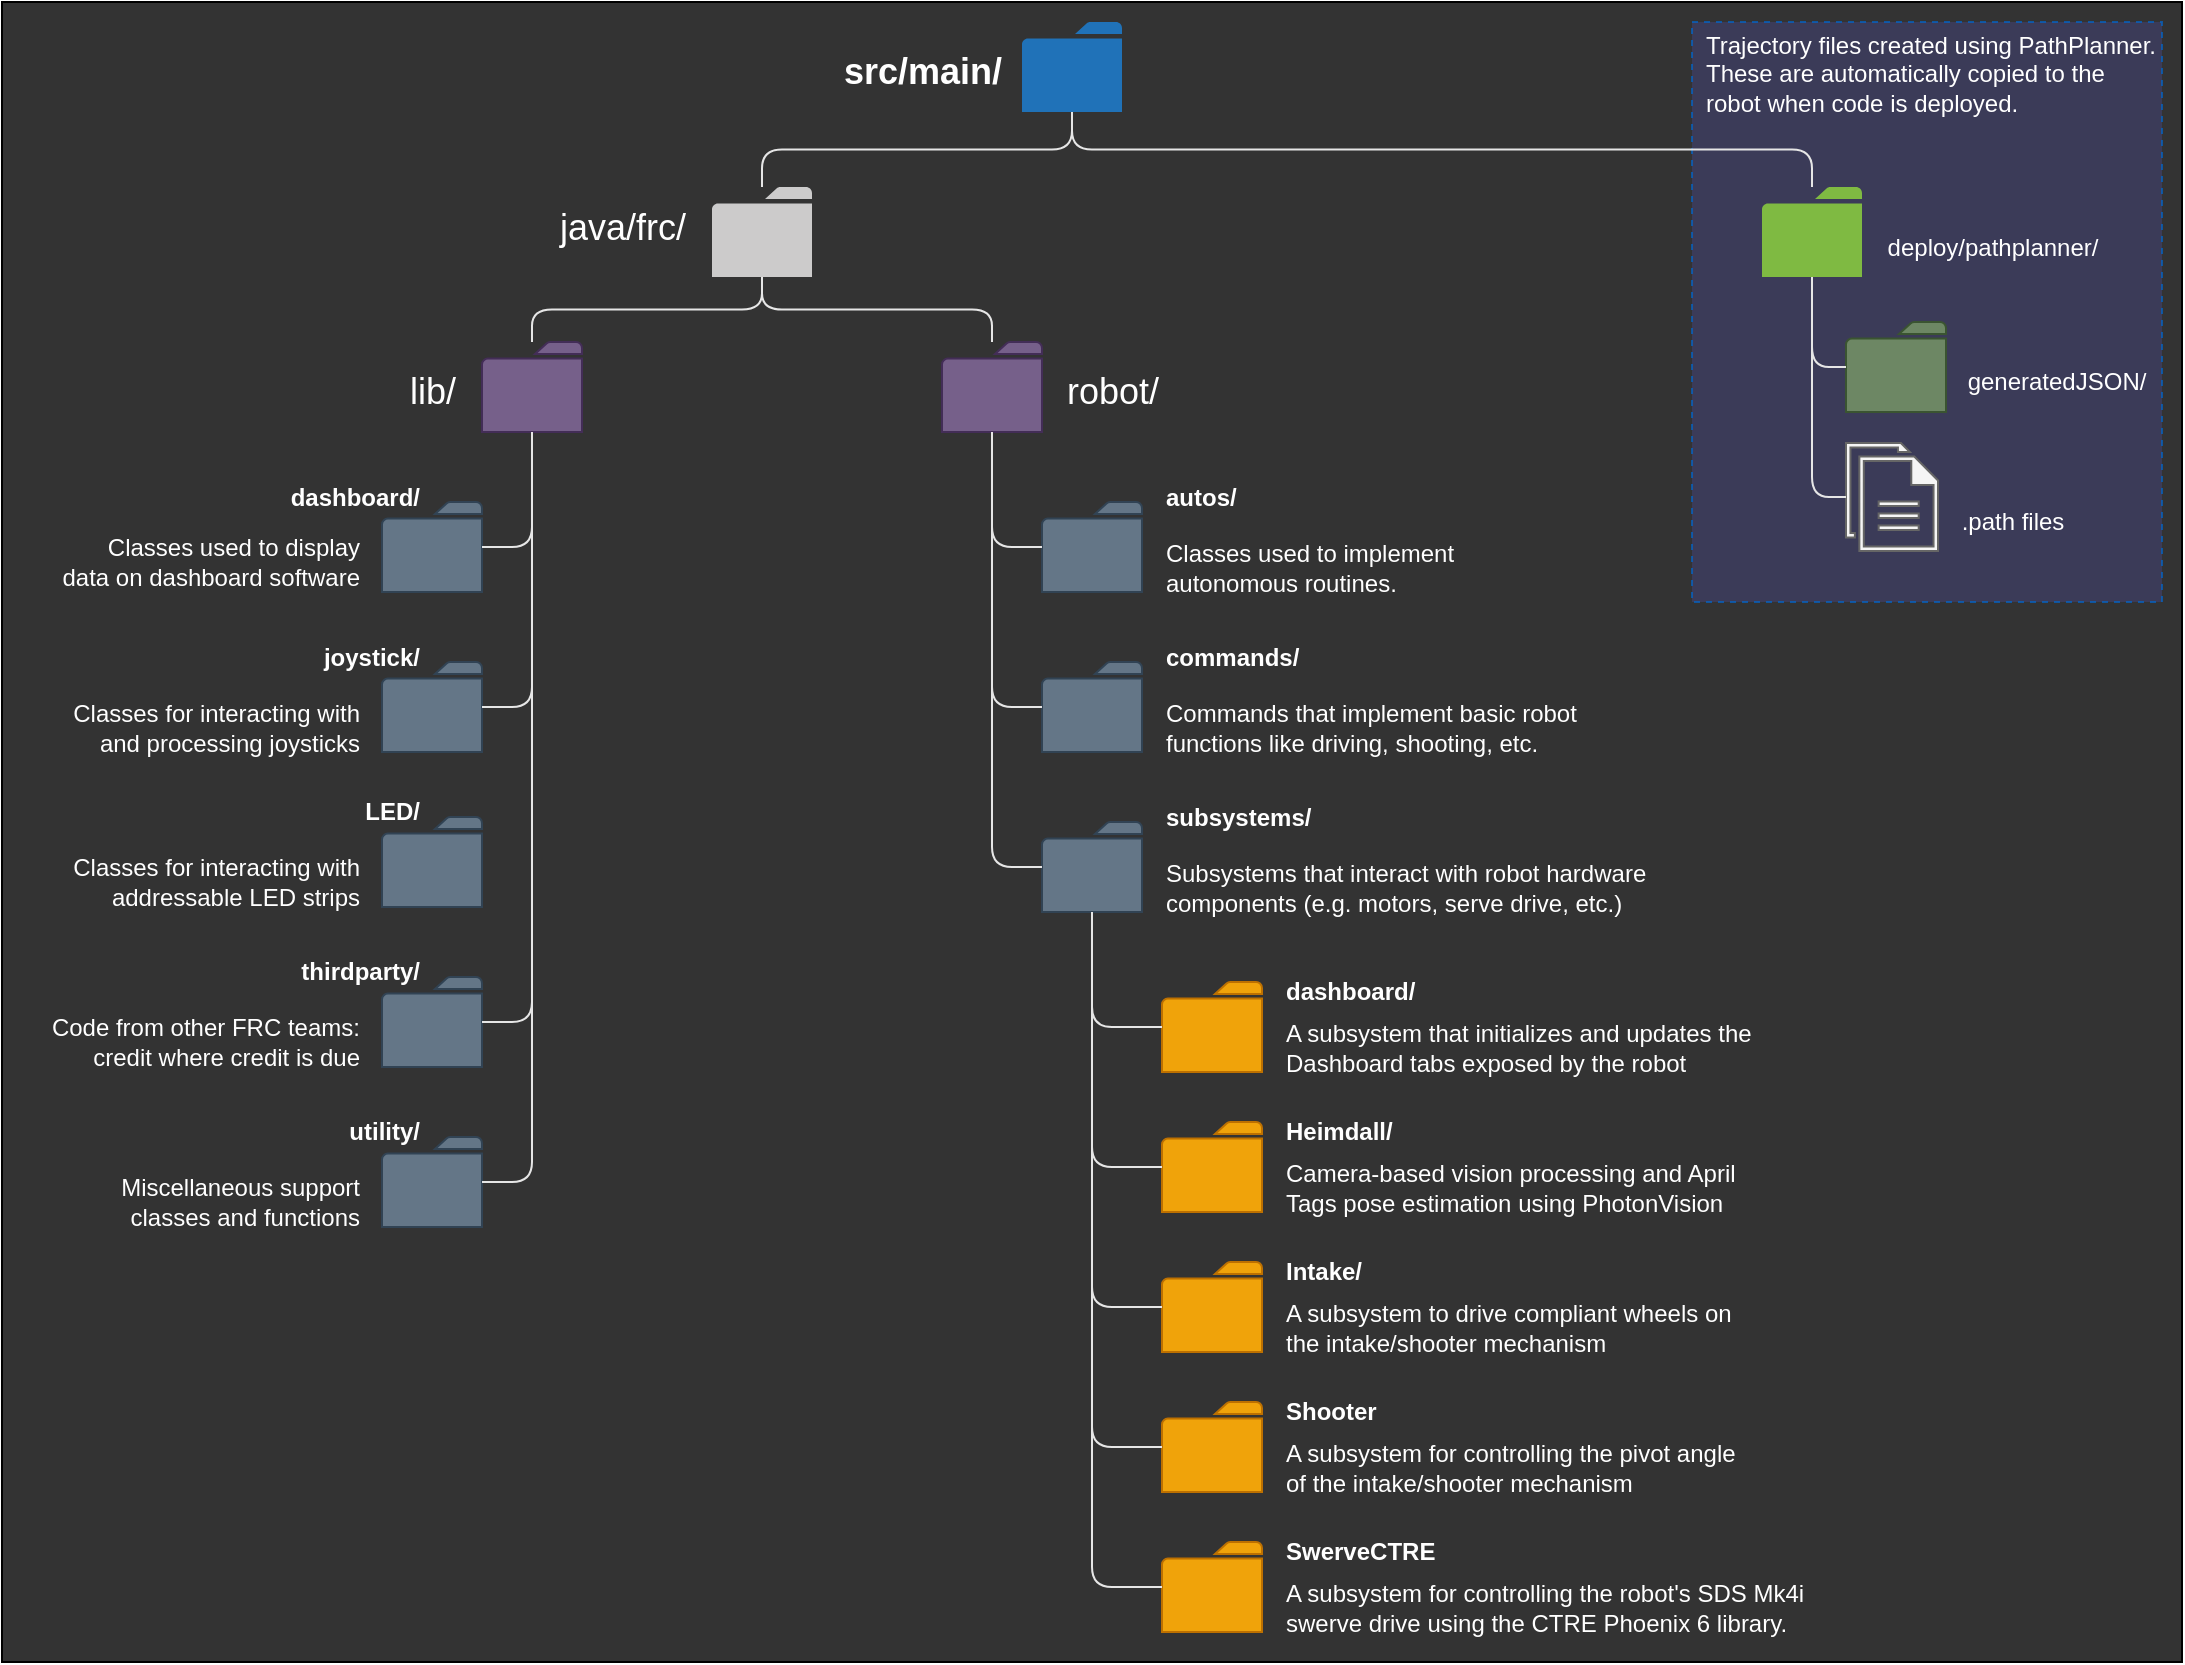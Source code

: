 <mxfile>
    <diagram id="SspJnY90TLb4_lbSzdJv" name="Page-1">
        <mxGraphModel dx="1278" dy="606" grid="1" gridSize="10" guides="1" tooltips="1" connect="1" arrows="1" fold="1" page="1" pageScale="1" pageWidth="1100" pageHeight="850" math="0" shadow="0">
            <root>
                <mxCell id="0"/>
                <mxCell id="75" value="Background" style="locked=1;" parent="0"/>
                <mxCell id="76" value="" style="rounded=0;whiteSpace=wrap;html=1;fontSize=18;fillColor=#333333;" parent="75" vertex="1">
                    <mxGeometry width="1090" height="830" as="geometry"/>
                </mxCell>
                <mxCell id="1" value="file-tree" parent="0"/>
                <mxCell id="85" value="" style="rounded=0;whiteSpace=wrap;html=1;fontSize=18;fillColor=#3F3F69;strokeColor=#0066CC;fontColor=#ffffff;dashed=1;opacity=70;" parent="1" vertex="1">
                    <mxGeometry x="845" y="10" width="235" height="290" as="geometry"/>
                </mxCell>
                <mxCell id="11" style="edgeStyle=orthogonalEdgeStyle;html=1;exitX=0.5;exitY=1;exitDx=0;exitDy=0;exitPerimeter=0;strokeColor=#E6E6E6;endArrow=none;endFill=0;fontColor=#FFFFFF;" parent="1" source="2" target="4" edge="1">
                    <mxGeometry relative="1" as="geometry"/>
                </mxCell>
                <mxCell id="2" value="" style="sketch=0;pointerEvents=1;shadow=0;dashed=0;html=1;strokeColor=none;labelPosition=center;verticalLabelPosition=bottom;verticalAlign=top;outlineConnect=0;align=center;shape=mxgraph.office.concepts.folder;fillColor=#2072B8;points=[[0.5,1,0,0,0]];fontColor=#FFFFFF;" parent="1" vertex="1">
                    <mxGeometry x="510" y="10" width="50" height="45" as="geometry"/>
                </mxCell>
                <mxCell id="18" style="edgeStyle=orthogonalEdgeStyle;html=1;exitX=0.5;exitY=1;exitDx=0;exitDy=0;exitPerimeter=0;strokeColor=#E6E6E6;endArrow=none;endFill=0;fontColor=#FFFFFF;" parent="1" source="4" target="13" edge="1">
                    <mxGeometry relative="1" as="geometry"/>
                </mxCell>
                <mxCell id="19" style="edgeStyle=orthogonalEdgeStyle;html=1;exitX=0.5;exitY=1;exitDx=0;exitDy=0;exitPerimeter=0;strokeColor=#E6E6E6;endArrow=none;endFill=0;fontColor=#FFFFFF;" parent="1" source="4" target="16" edge="1">
                    <mxGeometry relative="1" as="geometry"/>
                </mxCell>
                <mxCell id="4" value="" style="sketch=0;pointerEvents=1;shadow=0;dashed=0;html=1;strokeColor=none;labelPosition=center;verticalLabelPosition=bottom;verticalAlign=top;outlineConnect=0;align=center;shape=mxgraph.office.concepts.folder;fillColor=#CCCBCB;points=[[0.5,0,0,0,0],[0.5,1,0,0,0]];fontColor=#FFFFFF;" parent="1" vertex="1">
                    <mxGeometry x="355" y="92.5" width="50" height="45" as="geometry"/>
                </mxCell>
                <mxCell id="6" value="&lt;font style=&quot;font-size: 18px;&quot;&gt;java/frc/&lt;/font&gt;" style="text;html=1;align=center;verticalAlign=middle;resizable=0;points=[];autosize=1;strokeColor=none;fillColor=none;fontColor=#FFFFFF;" parent="1" vertex="1">
                    <mxGeometry x="265" y="92.5" width="90" height="40" as="geometry"/>
                </mxCell>
                <UserObject label="deploy/pathplanner/" link="./src/main/deploy/pathplanner" id="5">
                    <mxCell style="text;html=1;align=center;verticalAlign=middle;resizable=0;points=[];autosize=1;strokeColor=none;fillColor=none;fontColor=#FFFFFF;" parent="1" vertex="1">
                        <mxGeometry x="930" y="107.5" width="130" height="30" as="geometry"/>
                    </mxCell>
                </UserObject>
                <mxCell id="8" value="&lt;font style=&quot;font-size: 18px;&quot;&gt;&lt;b&gt;src/main/&lt;/b&gt;&lt;/font&gt;" style="text;html=1;align=center;verticalAlign=middle;resizable=0;points=[];autosize=1;strokeColor=none;fillColor=none;fontColor=#FFFFFF;" parent="1" vertex="1">
                    <mxGeometry x="410" y="15" width="100" height="40" as="geometry"/>
                </mxCell>
                <mxCell id="12" style="edgeStyle=orthogonalEdgeStyle;html=1;exitX=0.5;exitY=1;exitDx=0;exitDy=0;exitPerimeter=0;strokeColor=#E6E6E6;endArrow=none;endFill=0;fontColor=#FFFFFF;" parent="1" source="2" target="14" edge="1">
                    <mxGeometry relative="1" as="geometry">
                        <mxPoint x="545" y="65" as="sourcePoint"/>
                        <mxPoint x="725" y="92.5" as="targetPoint"/>
                    </mxGeometry>
                </mxCell>
                <mxCell id="13" value="" style="sketch=0;pointerEvents=1;shadow=0;dashed=0;html=1;strokeColor=#432D57;fillColor=#76608a;labelPosition=center;verticalLabelPosition=bottom;verticalAlign=top;outlineConnect=0;align=center;shape=mxgraph.office.concepts.folder;points=[[0.5,1,0,0,0]];fontColor=#ffffff;" parent="1" vertex="1">
                    <mxGeometry x="240" y="170" width="50" height="45" as="geometry"/>
                </mxCell>
                <UserObject label="" link="./src/main/deploy/pathplanner" id="14">
                    <mxCell style="sketch=0;pointerEvents=1;shadow=0;dashed=0;html=1;strokeColor=none;labelPosition=center;verticalLabelPosition=bottom;verticalAlign=top;outlineConnect=0;align=center;shape=mxgraph.office.concepts.folder;fillColor=#7FBA42;points=[[0.5,1,0,0,0]];fontColor=#FFFFFF;" parent="1" vertex="1">
                        <mxGeometry x="880" y="92.5" width="50" height="45" as="geometry"/>
                    </mxCell>
                </UserObject>
                <mxCell id="15" value="&lt;font style=&quot;font-size: 18px;&quot;&gt;lib/&lt;/font&gt;" style="text;html=1;align=center;verticalAlign=middle;resizable=0;points=[];autosize=1;strokeColor=none;fillColor=none;fontColor=#FFFFFF;" parent="1" vertex="1">
                    <mxGeometry x="190" y="175" width="50" height="40" as="geometry"/>
                </mxCell>
                <mxCell id="16" value="" style="sketch=0;pointerEvents=1;shadow=0;dashed=0;html=1;strokeColor=#432D57;fillColor=#76608a;labelPosition=center;verticalLabelPosition=bottom;verticalAlign=top;outlineConnect=0;align=center;shape=mxgraph.office.concepts.folder;points=[[0.5,1,0,0,0]];fontColor=#ffffff;" parent="1" vertex="1">
                    <mxGeometry x="470" y="170" width="50" height="45" as="geometry"/>
                </mxCell>
                <mxCell id="17" value="&lt;font style=&quot;font-size: 18px;&quot;&gt;robot/&lt;/font&gt;" style="text;html=1;align=center;verticalAlign=middle;resizable=0;points=[];autosize=1;strokeColor=none;fillColor=none;fontColor=#FFFFFF;" parent="1" vertex="1">
                    <mxGeometry x="520" y="175" width="70" height="40" as="geometry"/>
                </mxCell>
                <UserObject label="" link="./src/main/deploy/pathplanner/generatedJSON" id="20">
                    <mxCell style="sketch=0;pointerEvents=1;shadow=0;dashed=0;html=1;strokeColor=#3A5431;labelPosition=center;verticalLabelPosition=bottom;verticalAlign=top;outlineConnect=0;align=center;shape=mxgraph.office.concepts.folder;fillColor=#6d8764;fontColor=#FFFFFF;points=[[0,0.5,0,0,0]];" parent="1" vertex="1">
                        <mxGeometry x="922" y="160" width="50" height="45" as="geometry"/>
                    </mxCell>
                </UserObject>
                <mxCell id="21" style="edgeStyle=orthogonalEdgeStyle;html=1;strokeColor=#E6E6E6;endArrow=none;endFill=0;entryX=0;entryY=0.5;entryDx=0;entryDy=0;entryPerimeter=0;exitX=0.5;exitY=1;exitDx=0;exitDy=0;exitPerimeter=0;fontColor=#FFFFFF;" parent="1" source="14" target="20" edge="1">
                    <mxGeometry relative="1" as="geometry">
                        <mxPoint x="860" y="160" as="sourcePoint"/>
                        <mxPoint x="915" y="102.5" as="targetPoint"/>
                    </mxGeometry>
                </mxCell>
                <UserObject label="generatedJSON/" link="./src/main/deploy/pathplanner/generatedJSON" id="22">
                    <mxCell style="text;html=1;align=center;verticalAlign=middle;resizable=0;points=[];autosize=1;strokeColor=none;fillColor=none;fontColor=#FFFFFF;" parent="1" vertex="1">
                        <mxGeometry x="972" y="175" width="110" height="30" as="geometry"/>
                    </mxCell>
                </UserObject>
                <mxCell id="27" value="" style="sketch=0;pointerEvents=1;shadow=0;dashed=0;html=1;strokeColor=#666666;fillColor=#f5f5f5;labelPosition=center;verticalLabelPosition=bottom;verticalAlign=top;outlineConnect=0;align=center;shape=mxgraph.office.concepts.documents;points=[[0,0.5,0,0,0]];fontColor=#FFFFFF;" parent="1" vertex="1">
                    <mxGeometry x="922" y="220.5" width="46" height="54" as="geometry"/>
                </mxCell>
                <mxCell id="28" style="edgeStyle=orthogonalEdgeStyle;html=1;strokeColor=#E6E6E6;endArrow=none;endFill=0;exitX=0.5;exitY=1;exitDx=0;exitDy=0;exitPerimeter=0;entryX=0;entryY=0.5;entryDx=0;entryDy=0;entryPerimeter=0;fontColor=#FFFFFF;" parent="1" source="14" target="27" edge="1">
                    <mxGeometry relative="1" as="geometry">
                        <mxPoint x="850" y="179" as="sourcePoint"/>
                        <mxPoint x="880" y="220" as="targetPoint"/>
                    </mxGeometry>
                </mxCell>
                <mxCell id="29" value=".path files" style="text;html=1;align=center;verticalAlign=middle;resizable=0;points=[];autosize=1;strokeColor=none;fillColor=none;fontColor=#FFFFFF;" parent="1" vertex="1">
                    <mxGeometry x="970" y="244.5" width="70" height="30" as="geometry"/>
                </mxCell>
                <UserObject label="" link="./src/main/java/frc/lib/dashboard" id="30">
                    <mxCell style="sketch=0;pointerEvents=1;shadow=0;dashed=0;html=1;strokeColor=#314354;fillColor=#647687;labelPosition=center;verticalLabelPosition=bottom;verticalAlign=top;outlineConnect=0;align=center;shape=mxgraph.office.concepts.folder;fontColor=#FFFFFF;points=[[1,0.5,0,0,0]];" parent="1" vertex="1">
                        <mxGeometry x="190" y="250" width="50" height="45" as="geometry"/>
                    </mxCell>
                </UserObject>
                <UserObject label="&lt;b&gt;dashboard/&lt;/b&gt;" link="./src/main/java/frc/lib/dashboard" id="31">
                    <mxCell style="text;html=1;align=right;verticalAlign=middle;resizable=0;points=[];autosize=1;strokeColor=none;fillColor=none;fontColor=#FFFFFF;" parent="1" vertex="1">
                        <mxGeometry x="120" y="232.5" width="90" height="30" as="geometry"/>
                    </mxCell>
                </UserObject>
                <mxCell id="32" style="edgeStyle=orthogonalEdgeStyle;html=1;strokeColor=#E6E6E6;endArrow=none;endFill=0;entryX=0.5;entryY=1;entryDx=0;entryDy=0;entryPerimeter=0;exitX=1;exitY=0.5;exitDx=0;exitDy=0;exitPerimeter=0;fontColor=#FFFFFF;" parent="1" source="30" target="13" edge="1">
                    <mxGeometry relative="1" as="geometry">
                        <mxPoint x="270" y="280" as="sourcePoint"/>
                        <mxPoint x="275" y="180" as="targetPoint"/>
                    </mxGeometry>
                </mxCell>
                <mxCell id="33" value="&lt;div style=&quot;&quot;&gt;&lt;span style=&quot;background-color: initial;&quot;&gt;Classes used to display&lt;/span&gt;&lt;/div&gt;&lt;div style=&quot;&quot;&gt;&lt;span style=&quot;background-color: initial;&quot;&gt;data on dashboard&amp;nbsp;&lt;/span&gt;&lt;span style=&quot;background-color: initial;&quot;&gt;software&lt;/span&gt;&lt;/div&gt;" style="text;html=1;align=right;verticalAlign=middle;resizable=0;points=[];autosize=1;strokeColor=none;fillColor=none;fontColor=#FFFFFF;" parent="1" vertex="1">
                    <mxGeometry x="10" y="260" width="170" height="40" as="geometry"/>
                </mxCell>
                <UserObject label="" link="./src/main/java/frc/lib/Joystick" id="34">
                    <mxCell style="sketch=0;pointerEvents=1;shadow=0;dashed=0;html=1;strokeColor=#314354;fillColor=#647687;labelPosition=center;verticalLabelPosition=bottom;verticalAlign=top;outlineConnect=0;align=center;shape=mxgraph.office.concepts.folder;fontColor=#FFFFFF;points=[[1,0.5,0,0,0]];" parent="1" vertex="1">
                        <mxGeometry x="190" y="330" width="50" height="45" as="geometry"/>
                    </mxCell>
                </UserObject>
                <UserObject label="&lt;b&gt;joystick/&lt;/b&gt;" link="./src/main/java/frc/lib/joystick" id="35">
                    <mxCell style="text;html=1;align=right;verticalAlign=middle;resizable=0;points=[];autosize=1;strokeColor=none;fillColor=none;fontColor=#FFFFFF;" parent="1" vertex="1">
                        <mxGeometry x="140" y="312.5" width="70" height="30" as="geometry"/>
                    </mxCell>
                </UserObject>
                <mxCell id="36" value="&lt;div style=&quot;&quot;&gt;&lt;span style=&quot;background-color: initial;&quot;&gt;Classes for interacting with&lt;/span&gt;&lt;/div&gt;&lt;div style=&quot;&quot;&gt;&lt;span style=&quot;background-color: initial;&quot;&gt;and processing joysticks&lt;/span&gt;&lt;/div&gt;" style="text;html=1;align=right;verticalAlign=middle;resizable=0;points=[];autosize=1;strokeColor=none;fillColor=none;fontColor=#FFFFFF;" parent="1" vertex="1">
                    <mxGeometry x="10" y="342.5" width="170" height="40" as="geometry"/>
                </mxCell>
                <mxCell id="38" style="edgeStyle=orthogonalEdgeStyle;html=1;strokeColor=#E6E6E6;endArrow=none;endFill=0;entryX=0.5;entryY=1;entryDx=0;entryDy=0;entryPerimeter=0;exitX=1;exitY=0.5;exitDx=0;exitDy=0;exitPerimeter=0;fontColor=#FFFFFF;" parent="1" source="34" target="13" edge="1">
                    <mxGeometry relative="1" as="geometry">
                        <mxPoint x="250" y="282.5" as="sourcePoint"/>
                        <mxPoint x="275" y="225" as="targetPoint"/>
                    </mxGeometry>
                </mxCell>
                <UserObject label="" link="./src/main/java/frc/lib/thirdparty" id="39">
                    <mxCell style="sketch=0;pointerEvents=1;shadow=0;dashed=0;html=1;strokeColor=#314354;fillColor=#647687;labelPosition=center;verticalLabelPosition=bottom;verticalAlign=top;outlineConnect=0;align=center;shape=mxgraph.office.concepts.folder;fontColor=#FFFFFF;points=[[1,0.5,0,0,0]];" parent="1" vertex="1">
                        <mxGeometry x="190" y="487.5" width="50" height="45" as="geometry"/>
                    </mxCell>
                </UserObject>
                <UserObject label="&lt;b&gt;thirdparty/&lt;/b&gt;" link="./src/main/java/frc/lib/thirdparty" id="40">
                    <mxCell style="text;html=1;align=right;verticalAlign=middle;resizable=0;points=[];autosize=1;strokeColor=none;fillColor=none;fontColor=#FFFFFF;" parent="1" vertex="1">
                        <mxGeometry x="130" y="470" width="80" height="30" as="geometry"/>
                    </mxCell>
                </UserObject>
                <mxCell id="41" value="&lt;div style=&quot;&quot;&gt;Code from other FRC teams:&lt;/div&gt;&lt;div style=&quot;&quot;&gt;&amp;nbsp;credit where credit is due&lt;/div&gt;" style="text;html=1;align=right;verticalAlign=middle;resizable=0;points=[];autosize=1;strokeColor=none;fillColor=none;fontColor=#FFFFFF;" parent="1" vertex="1">
                    <mxGeometry y="500" width="180" height="40" as="geometry"/>
                </mxCell>
                <mxCell id="42" style="edgeStyle=orthogonalEdgeStyle;html=1;strokeColor=#E6E6E6;endArrow=none;endFill=0;entryX=0.5;entryY=1;entryDx=0;entryDy=0;entryPerimeter=0;exitX=1;exitY=0.5;exitDx=0;exitDy=0;exitPerimeter=0;fontColor=#FFFFFF;" parent="1" source="39" target="13" edge="1">
                    <mxGeometry relative="1" as="geometry">
                        <mxPoint x="250" y="362.5" as="sourcePoint"/>
                        <mxPoint x="275" y="225" as="targetPoint"/>
                    </mxGeometry>
                </mxCell>
                <UserObject label="" link="./src/main/java/frc/lib/utility" id="43">
                    <mxCell style="sketch=0;pointerEvents=1;shadow=0;dashed=0;html=1;strokeColor=#314354;fillColor=#647687;labelPosition=center;verticalLabelPosition=bottom;verticalAlign=top;outlineConnect=0;align=center;shape=mxgraph.office.concepts.folder;fontColor=#FFFFFF;points=[[1,0.5,0,0,0]];" parent="1" vertex="1">
                        <mxGeometry x="190" y="567.5" width="50" height="45" as="geometry"/>
                    </mxCell>
                </UserObject>
                <UserObject label="&lt;b&gt;utility/&lt;/b&gt;" link="./src/main/java/frc/lib/utility" id="44">
                    <mxCell style="text;html=1;align=right;verticalAlign=middle;resizable=0;points=[];autosize=1;strokeColor=none;fillColor=none;fontColor=#FFFFFF;" parent="1" vertex="1">
                        <mxGeometry x="150" y="550" width="60" height="30" as="geometry"/>
                    </mxCell>
                </UserObject>
                <mxCell id="45" value="&lt;div style=&quot;&quot;&gt;Miscellaneous support&lt;/div&gt;&lt;div style=&quot;&quot;&gt;classes and functions&lt;/div&gt;" style="text;html=1;align=right;verticalAlign=middle;resizable=0;points=[];autosize=1;strokeColor=none;fillColor=none;fontColor=#FFFFFF;" parent="1" vertex="1">
                    <mxGeometry x="40" y="580" width="140" height="40" as="geometry"/>
                </mxCell>
                <mxCell id="46" style="edgeStyle=orthogonalEdgeStyle;html=1;strokeColor=#E6E6E6;endArrow=none;endFill=0;entryX=0.5;entryY=1;entryDx=0;entryDy=0;entryPerimeter=0;exitX=1;exitY=0.5;exitDx=0;exitDy=0;exitPerimeter=0;fontColor=#FFFFFF;" parent="1" source="43" target="13" edge="1">
                    <mxGeometry relative="1" as="geometry">
                        <mxPoint x="250" y="442.5" as="sourcePoint"/>
                        <mxPoint x="275" y="225" as="targetPoint"/>
                    </mxGeometry>
                </mxCell>
                <UserObject label="" link="./src/main/java/frc/robot/autos" id="47">
                    <mxCell style="sketch=0;pointerEvents=1;shadow=0;dashed=0;html=1;strokeColor=#314354;fillColor=#647687;labelPosition=center;verticalLabelPosition=bottom;verticalAlign=top;outlineConnect=0;align=center;shape=mxgraph.office.concepts.folder;fontColor=#FFFFFF;points=[[0,0.5,0,0,0]];" parent="1" vertex="1">
                        <mxGeometry x="520" y="250" width="50" height="45" as="geometry"/>
                    </mxCell>
                </UserObject>
                <mxCell id="48" style="edgeStyle=orthogonalEdgeStyle;html=1;strokeColor=#E6E6E6;endArrow=none;endFill=0;exitX=0.5;exitY=1;exitDx=0;exitDy=0;exitPerimeter=0;entryX=0;entryY=0.5;entryDx=0;entryDy=0;entryPerimeter=0;fontColor=#FFFFFF;" parent="1" source="16" target="47" edge="1">
                    <mxGeometry relative="1" as="geometry">
                        <mxPoint x="490" y="250" as="sourcePoint"/>
                        <mxPoint x="460" y="300" as="targetPoint"/>
                    </mxGeometry>
                </mxCell>
                <UserObject label="&lt;b&gt;autos/&lt;/b&gt;" link="./src/main/java/frc/robot/autos" id="49">
                    <mxCell style="text;html=1;align=left;verticalAlign=middle;resizable=0;points=[];autosize=1;strokeColor=none;fillColor=none;fontColor=#FFFFFF;" parent="1" vertex="1">
                        <mxGeometry x="580" y="232.5" width="60" height="30" as="geometry"/>
                    </mxCell>
                </UserObject>
                <mxCell id="50" value="&lt;div style=&quot;&quot;&gt;&lt;span style=&quot;background-color: initial;&quot;&gt;Classes used to implement&lt;br&gt;&lt;/span&gt;&lt;/div&gt;&lt;div style=&quot;&quot;&gt;&lt;span style=&quot;background-color: initial;&quot;&gt;autonomous routines.&lt;/span&gt;&lt;/div&gt;" style="text;html=1;align=left;verticalAlign=middle;resizable=0;points=[];autosize=1;strokeColor=none;fillColor=none;fontColor=#FFFFFF;" parent="1" vertex="1">
                    <mxGeometry x="580" y="262.5" width="170" height="40" as="geometry"/>
                </mxCell>
                <UserObject label="" link="./src/main/java/frc/robot/commands" id="51">
                    <mxCell style="sketch=0;pointerEvents=1;shadow=0;dashed=0;html=1;strokeColor=#314354;fillColor=#647687;labelPosition=center;verticalLabelPosition=bottom;verticalAlign=top;outlineConnect=0;align=center;shape=mxgraph.office.concepts.folder;fontColor=#FFFFFF;points=[[0,0.5,0,0,0]];" parent="1" vertex="1">
                        <mxGeometry x="520" y="330" width="50" height="45" as="geometry"/>
                    </mxCell>
                </UserObject>
                <UserObject label="&lt;b&gt;commands/&lt;/b&gt;" link="./src/main/java/frc/robot/commands" id="52">
                    <mxCell style="text;html=1;align=left;verticalAlign=middle;resizable=0;points=[];autosize=1;strokeColor=none;fillColor=none;fontColor=#FFFFFF;" parent="1" vertex="1">
                        <mxGeometry x="580" y="312.5" width="90" height="30" as="geometry"/>
                    </mxCell>
                </UserObject>
                <mxCell id="53" value="&lt;div style=&quot;&quot;&gt;&lt;span style=&quot;background-color: initial;&quot;&gt;Commands that implement basic robot&lt;br&gt;&lt;/span&gt;&lt;/div&gt;&lt;div style=&quot;&quot;&gt;&lt;span style=&quot;background-color: initial;&quot;&gt;functions like driving, shooting, etc.&lt;/span&gt;&lt;/div&gt;" style="text;html=1;align=left;verticalAlign=middle;resizable=0;points=[];autosize=1;strokeColor=none;fillColor=none;fontColor=#FFFFFF;" parent="1" vertex="1">
                    <mxGeometry x="580" y="342.5" width="230" height="40" as="geometry"/>
                </mxCell>
                <UserObject label="" link="./src/main/java/frc/robot/subsystems" id="54">
                    <mxCell style="sketch=0;pointerEvents=1;shadow=0;dashed=0;html=1;strokeColor=#314354;fillColor=#647687;labelPosition=center;verticalLabelPosition=bottom;verticalAlign=top;outlineConnect=0;align=center;shape=mxgraph.office.concepts.folder;fontColor=#FFFFFF;points=[[0,0.51,0,0,0],[0.5,1,0,0,0]];" parent="1" vertex="1">
                        <mxGeometry x="520" y="410" width="50" height="45" as="geometry"/>
                    </mxCell>
                </UserObject>
                <UserObject label="&lt;b&gt;subsystems/&lt;/b&gt;" link="./src/main/java/frc/robot/subsystems" id="55">
                    <mxCell style="text;html=1;align=left;verticalAlign=middle;resizable=0;points=[];autosize=1;strokeColor=none;fillColor=none;fontColor=#FFFFFF;" parent="1" vertex="1">
                        <mxGeometry x="580" y="392.5" width="100" height="30" as="geometry"/>
                    </mxCell>
                </UserObject>
                <mxCell id="56" value="&lt;div style=&quot;&quot;&gt;&lt;span style=&quot;background-color: initial;&quot;&gt;Subsystems that interact with robot hardware&lt;/span&gt;&lt;/div&gt;&lt;div style=&quot;&quot;&gt;&lt;span style=&quot;background-color: initial;&quot;&gt;components (e.g. motors, serve drive, etc.)&amp;nbsp;&lt;/span&gt;&lt;br&gt;&lt;/div&gt;" style="text;html=1;align=left;verticalAlign=middle;resizable=0;points=[];autosize=1;strokeColor=none;fillColor=none;fontColor=#FFFFFF;" parent="1" vertex="1">
                    <mxGeometry x="580" y="422.5" width="260" height="40" as="geometry"/>
                </mxCell>
                <UserObject label="" link="./src/main/java/frc/robot/subsystems/Dashboard" id="57">
                    <mxCell style="sketch=0;pointerEvents=1;shadow=0;dashed=0;html=1;strokeColor=#BD7000;fillColor=#f0a30a;labelPosition=center;verticalLabelPosition=bottom;verticalAlign=top;outlineConnect=0;align=center;shape=mxgraph.office.concepts.folder;points=[[0,0.5,0,0,0]];fontColor=#FFFFFF;" parent="1" vertex="1">
                        <mxGeometry x="580" y="490" width="50" height="45" as="geometry"/>
                    </mxCell>
                </UserObject>
                <UserObject label="&lt;b&gt;dashboard/&lt;/b&gt;" link="./src/main/java/frc/robot/subsystems/dashboard" id="58">
                    <mxCell style="text;html=1;align=left;verticalAlign=middle;resizable=0;points=[];autosize=1;strokeColor=none;fillColor=none;fontColor=#FFFFFF;" parent="1" vertex="1">
                        <mxGeometry x="640" y="480" width="90" height="30" as="geometry"/>
                    </mxCell>
                </UserObject>
                <mxCell id="59" value="&lt;div style=&quot;&quot;&gt;A subsystem that initializes and updates the&lt;/div&gt;&lt;div style=&quot;&quot;&gt;Dashboard tabs exposed by the robot&lt;/div&gt;" style="text;html=1;align=left;verticalAlign=middle;resizable=0;points=[];autosize=1;strokeColor=none;fillColor=none;fontColor=#FFFFFF;" parent="1" vertex="1">
                    <mxGeometry x="640" y="502.5" width="260" height="40" as="geometry"/>
                </mxCell>
                <mxCell id="63" value="" style="sketch=0;pointerEvents=1;shadow=0;dashed=0;html=1;strokeColor=#BD7000;fillColor=#f0a30a;labelPosition=center;verticalLabelPosition=bottom;verticalAlign=top;outlineConnect=0;align=center;shape=mxgraph.office.concepts.folder;points=[[0,0.5,0,0,0]];fontColor=#FFFFFF;" parent="1" vertex="1">
                    <mxGeometry x="580" y="560" width="50" height="45" as="geometry"/>
                </mxCell>
                <mxCell id="64" value="&lt;b&gt;Heimdall/&lt;/b&gt;" style="text;html=1;align=left;verticalAlign=middle;resizable=0;points=[];autosize=1;strokeColor=none;fillColor=none;fontColor=#FFFFFF;" parent="1" vertex="1">
                    <mxGeometry x="640" y="550" width="80" height="30" as="geometry"/>
                </mxCell>
                <mxCell id="65" value="&lt;div style=&quot;&quot;&gt;Camera-based vision processing and April&lt;/div&gt;&lt;div style=&quot;&quot;&gt;Tags pose estimation using&amp;nbsp;&lt;span style=&quot;background-color: initial;&quot;&gt;PhotonVision&lt;/span&gt;&lt;/div&gt;" style="text;html=1;align=left;verticalAlign=middle;resizable=0;points=[];autosize=1;strokeColor=none;fillColor=none;fontColor=#FFFFFF;" parent="1" vertex="1">
                    <mxGeometry x="640" y="572.5" width="250" height="40" as="geometry"/>
                </mxCell>
                <UserObject label="" link="./src/main/java/frc/robot/subsystems/Intake" id="66">
                    <mxCell style="sketch=0;pointerEvents=1;shadow=0;dashed=0;html=1;strokeColor=#BD7000;fillColor=#f0a30a;labelPosition=center;verticalLabelPosition=bottom;verticalAlign=top;outlineConnect=0;align=center;shape=mxgraph.office.concepts.folder;points=[[0,0.5,0,0,0]];fontColor=#FFFFFF;" parent="1" vertex="1">
                        <mxGeometry x="580" y="630" width="50" height="45" as="geometry"/>
                    </mxCell>
                </UserObject>
                <UserObject label="&lt;b&gt;Intake/&lt;/b&gt;" link="./src/main/java/frc/robot/subsystems/intake" id="67">
                    <mxCell style="text;html=1;align=left;verticalAlign=middle;resizable=0;points=[];autosize=1;strokeColor=none;fillColor=none;fontColor=#FFFFFF;" parent="1" vertex="1">
                        <mxGeometry x="640" y="620" width="60" height="30" as="geometry"/>
                    </mxCell>
                </UserObject>
                <mxCell id="68" value="&lt;div style=&quot;&quot;&gt;A subsystem to drive compliant&amp;nbsp;&lt;span style=&quot;background-color: initial;&quot;&gt;wheels on&lt;/span&gt;&lt;/div&gt;&lt;div style=&quot;&quot;&gt;&lt;span style=&quot;background-color: initial;&quot;&gt;the intake/shooter mechanism&lt;/span&gt;&lt;/div&gt;" style="text;html=1;align=left;verticalAlign=middle;resizable=0;points=[];autosize=1;strokeColor=none;fillColor=none;fontColor=#FFFFFF;" parent="1" vertex="1">
                    <mxGeometry x="640" y="642.5" width="250" height="40" as="geometry"/>
                </mxCell>
                <UserObject label="" link="./src/main/java/frc/robot/subsystems/ShooterPivot" id="69">
                    <mxCell style="sketch=0;pointerEvents=1;shadow=0;dashed=0;html=1;strokeColor=#BD7000;fillColor=#f0a30a;labelPosition=center;verticalLabelPosition=bottom;verticalAlign=top;outlineConnect=0;align=center;shape=mxgraph.office.concepts.folder;points=[[0,0.5,0,0,0]];fontColor=#FFFFFF;" parent="1" vertex="1">
                        <mxGeometry x="580" y="700" width="50" height="45" as="geometry"/>
                    </mxCell>
                </UserObject>
                <UserObject label="&lt;b&gt;Shooter&lt;/b&gt;" link="./src/main/java/frc/robot/subsystems/shooter" id="70">
                    <mxCell style="text;html=1;align=left;verticalAlign=middle;resizable=0;points=[];autosize=1;strokeColor=none;fillColor=none;fontColor=#FFFFFF;" parent="1" vertex="1">
                        <mxGeometry x="640" y="690" width="70" height="30" as="geometry"/>
                    </mxCell>
                </UserObject>
                <mxCell id="71" value="&lt;div style=&quot;&quot;&gt;A subsystem for controlling the pivot angle&lt;/div&gt;&lt;div style=&quot;&quot;&gt;of the intake/shooter mechanism&lt;/div&gt;" style="text;html=1;align=left;verticalAlign=middle;resizable=0;points=[];autosize=1;strokeColor=none;fillColor=none;fontColor=#FFFFFF;" parent="1" vertex="1">
                    <mxGeometry x="640" y="712.5" width="250" height="40" as="geometry"/>
                </mxCell>
                <UserObject label="" link="./src/main/java/frc/robot/subsystems/SwerveDrivebase" id="72">
                    <mxCell style="sketch=0;pointerEvents=1;shadow=0;dashed=0;html=1;strokeColor=#BD7000;fillColor=#f0a30a;labelPosition=center;verticalLabelPosition=bottom;verticalAlign=top;outlineConnect=0;align=center;shape=mxgraph.office.concepts.folder;points=[[0,0.5,0,0,0]];fontColor=#FFFFFF;" parent="1" vertex="1">
                        <mxGeometry x="580" y="770" width="50" height="45" as="geometry"/>
                    </mxCell>
                </UserObject>
                <UserObject label="&lt;b&gt;SwerveCTRE&lt;/b&gt;" link="./src/main/java/frc/robot/subsystems/swerveCTRE" id="73">
                    <mxCell style="text;html=1;align=left;verticalAlign=middle;resizable=0;points=[];autosize=1;strokeColor=none;fillColor=none;fontColor=#FFFFFF;" parent="1" vertex="1">
                        <mxGeometry x="640" y="760" width="100" height="30" as="geometry"/>
                    </mxCell>
                </UserObject>
                <mxCell id="74" value="&lt;div style=&quot;&quot;&gt;A subsystem for controlling the robot's SDS Mk4i&lt;/div&gt;&lt;div style=&quot;&quot;&gt;&lt;span style=&quot;background-color: initial;&quot;&gt;swerve drive using the CTRE Phoenix 6 library.&lt;/span&gt;&lt;/div&gt;" style="text;html=1;align=left;verticalAlign=middle;resizable=0;points=[];autosize=1;strokeColor=none;fillColor=none;fontColor=#FFFFFF;" parent="1" vertex="1">
                    <mxGeometry x="640" y="782.5" width="280" height="40" as="geometry"/>
                </mxCell>
                <mxCell id="77" style="edgeStyle=orthogonalEdgeStyle;html=1;strokeColor=#E6E6E6;endArrow=none;endFill=0;exitX=0.5;exitY=1;exitDx=0;exitDy=0;exitPerimeter=0;entryX=0;entryY=0.5;entryDx=0;entryDy=0;entryPerimeter=0;fontColor=#FFFFFF;" parent="1" source="16" target="51" edge="1">
                    <mxGeometry relative="1" as="geometry">
                        <mxPoint x="505" y="225" as="sourcePoint"/>
                        <mxPoint x="530" y="282.5" as="targetPoint"/>
                    </mxGeometry>
                </mxCell>
                <mxCell id="78" style="edgeStyle=orthogonalEdgeStyle;html=1;strokeColor=#E6E6E6;endArrow=none;endFill=0;exitX=0.5;exitY=1;exitDx=0;exitDy=0;exitPerimeter=0;entryX=0;entryY=0.5;entryDx=0;entryDy=0;entryPerimeter=0;fontColor=#FFFFFF;" parent="1" source="16" target="54" edge="1">
                    <mxGeometry relative="1" as="geometry">
                        <mxPoint x="505" y="225" as="sourcePoint"/>
                        <mxPoint x="530" y="362.5" as="targetPoint"/>
                    </mxGeometry>
                </mxCell>
                <mxCell id="79" style="edgeStyle=orthogonalEdgeStyle;html=1;strokeColor=#E6E6E6;endArrow=none;endFill=0;exitX=0.5;exitY=1;exitDx=0;exitDy=0;exitPerimeter=0;entryX=0;entryY=0.5;entryDx=0;entryDy=0;entryPerimeter=0;fontColor=#FFFFFF;" parent="1" source="54" target="57" edge="1">
                    <mxGeometry relative="1" as="geometry">
                        <mxPoint x="505" y="225" as="sourcePoint"/>
                        <mxPoint x="530" y="442.5" as="targetPoint"/>
                    </mxGeometry>
                </mxCell>
                <mxCell id="80" style="edgeStyle=orthogonalEdgeStyle;html=1;strokeColor=#E6E6E6;endArrow=none;endFill=0;exitX=0.5;exitY=1;exitDx=0;exitDy=0;exitPerimeter=0;entryX=0;entryY=0.5;entryDx=0;entryDy=0;entryPerimeter=0;fontColor=#FFFFFF;" parent="1" source="54" target="63" edge="1">
                    <mxGeometry relative="1" as="geometry">
                        <mxPoint x="505" y="225" as="sourcePoint"/>
                        <mxPoint x="590" y="522.5" as="targetPoint"/>
                    </mxGeometry>
                </mxCell>
                <mxCell id="81" style="edgeStyle=orthogonalEdgeStyle;html=1;strokeColor=#E6E6E6;endArrow=none;endFill=0;exitX=0.5;exitY=1;exitDx=0;exitDy=0;exitPerimeter=0;entryX=0;entryY=0.5;entryDx=0;entryDy=0;entryPerimeter=0;fontColor=#FFFFFF;" parent="1" source="54" target="66" edge="1">
                    <mxGeometry relative="1" as="geometry">
                        <mxPoint x="505" y="225" as="sourcePoint"/>
                        <mxPoint x="590" y="592.5" as="targetPoint"/>
                    </mxGeometry>
                </mxCell>
                <mxCell id="82" style="edgeStyle=orthogonalEdgeStyle;html=1;strokeColor=#E6E6E6;endArrow=none;endFill=0;exitX=0.5;exitY=1;exitDx=0;exitDy=0;exitPerimeter=0;entryX=0;entryY=0.5;entryDx=0;entryDy=0;entryPerimeter=0;fontColor=#FFFFFF;" parent="1" source="54" target="69" edge="1">
                    <mxGeometry relative="1" as="geometry">
                        <mxPoint x="505" y="225" as="sourcePoint"/>
                        <mxPoint x="590" y="662.5" as="targetPoint"/>
                    </mxGeometry>
                </mxCell>
                <mxCell id="83" style="edgeStyle=orthogonalEdgeStyle;html=1;strokeColor=#E6E6E6;endArrow=none;endFill=0;exitX=0.5;exitY=1;exitDx=0;exitDy=0;exitPerimeter=0;entryX=0;entryY=0.5;entryDx=0;entryDy=0;entryPerimeter=0;fontColor=#FFFFFF;" parent="1" source="54" target="72" edge="1">
                    <mxGeometry relative="1" as="geometry">
                        <mxPoint x="505" y="225" as="sourcePoint"/>
                        <mxPoint x="590" y="732.5" as="targetPoint"/>
                    </mxGeometry>
                </mxCell>
                <mxCell id="84" value="&lt;div style=&quot;&quot;&gt;&lt;br&gt;&lt;/div&gt;" style="text;html=1;align=left;verticalAlign=middle;resizable=0;points=[];autosize=1;strokeColor=none;fillColor=none;fontColor=#FFFFFF;" parent="1" vertex="1">
                    <mxGeometry x="857" y="25" width="20" height="30" as="geometry"/>
                </mxCell>
                <mxCell id="86" value="&lt;div style=&quot;border-color: rgb(0, 0, 0); color: rgb(255, 255, 255); font-family: Helvetica; font-size: 12px; font-style: normal; font-variant-ligatures: normal; font-variant-caps: normal; font-weight: 400; letter-spacing: normal; orphans: 2; text-align: left; text-indent: 0px; text-transform: none; widows: 2; word-spacing: 0px; -webkit-text-stroke-width: 0px; text-decoration-thickness: initial; text-decoration-style: initial; text-decoration-color: initial;&quot;&gt;Trajectory files created using&amp;nbsp;&lt;span style=&quot;border-color: rgb(0, 0, 0);&quot;&gt;PathPlanner.&lt;/span&gt;&lt;/div&gt;&lt;div style=&quot;border-color: rgb(0, 0, 0); color: rgb(255, 255, 255); font-family: Helvetica; font-size: 12px; font-style: normal; font-variant-ligatures: normal; font-variant-caps: normal; font-weight: 400; letter-spacing: normal; orphans: 2; text-align: left; text-indent: 0px; text-transform: none; widows: 2; word-spacing: 0px; -webkit-text-stroke-width: 0px; text-decoration-thickness: initial; text-decoration-style: initial; text-decoration-color: initial;&quot;&gt;&lt;span style=&quot;border-color: rgb(0, 0, 0);&quot;&gt;These are automatically copied to the robot&amp;nbsp;&lt;/span&gt;&lt;span style=&quot;background-color: initial;&quot;&gt;when code is deployed.&lt;/span&gt;&lt;/div&gt;" style="text;whiteSpace=wrap;html=1;fillColor=none;" parent="1" vertex="1">
                    <mxGeometry x="850" y="7.5" width="230" height="50" as="geometry"/>
                </mxCell>
                <UserObject label="" link="./src/main/java/frc/lib/Joystick" id="89">
                    <mxCell style="sketch=0;pointerEvents=1;shadow=0;dashed=0;html=1;strokeColor=#314354;fillColor=#647687;labelPosition=center;verticalLabelPosition=bottom;verticalAlign=top;outlineConnect=0;align=center;shape=mxgraph.office.concepts.folder;fontColor=#FFFFFF;points=[[1,0.5,0,0,0]];" vertex="1" parent="1">
                        <mxGeometry x="190" y="407.5" width="50" height="45" as="geometry"/>
                    </mxCell>
                </UserObject>
                <UserObject label="&lt;b&gt;LED/&lt;/b&gt;" link="./src/main/java/frc/lib/LED" id="90">
                    <mxCell style="text;html=1;align=right;verticalAlign=middle;resizable=0;points=[];autosize=1;strokeColor=none;fillColor=none;fontColor=#FFFFFF;" vertex="1" parent="1">
                        <mxGeometry x="160" y="390" width="50" height="30" as="geometry"/>
                    </mxCell>
                </UserObject>
                <mxCell id="91" value="&lt;div style=&quot;&quot;&gt;&lt;span style=&quot;background-color: initial;&quot;&gt;Classes for interacting with&lt;/span&gt;&lt;/div&gt;&lt;div style=&quot;&quot;&gt;&lt;span style=&quot;background-color: initial;&quot;&gt;addressable LED strips&lt;/span&gt;&lt;/div&gt;" style="text;html=1;align=right;verticalAlign=middle;resizable=0;points=[];autosize=1;strokeColor=none;fillColor=none;fontColor=#FFFFFF;" vertex="1" parent="1">
                    <mxGeometry x="10" y="420" width="170" height="40" as="geometry"/>
                </mxCell>
            </root>
        </mxGraphModel>
    </diagram>
</mxfile>